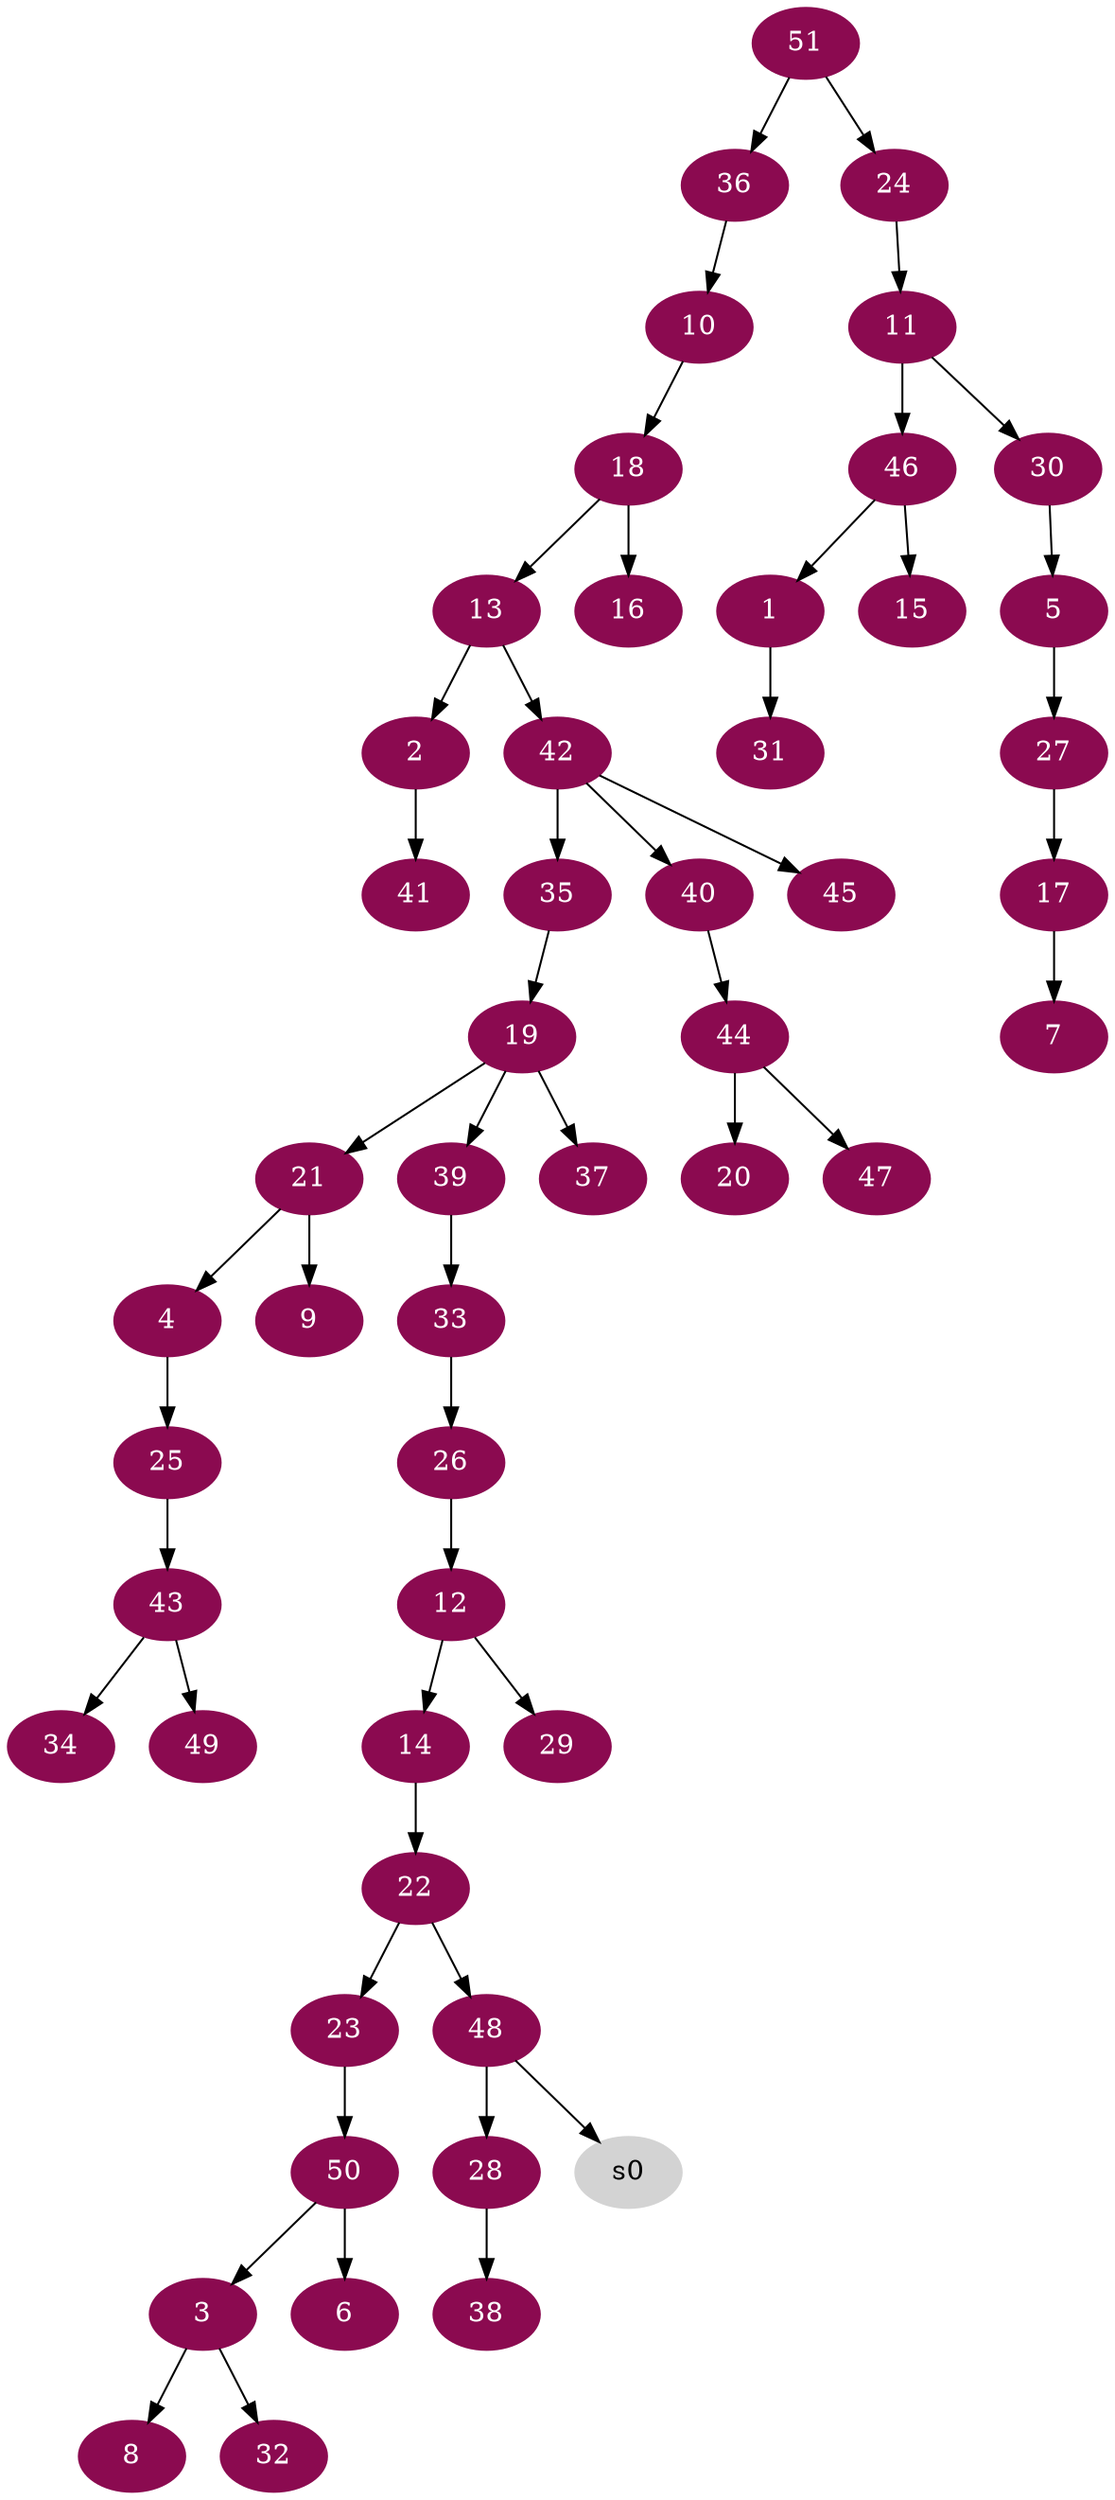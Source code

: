 digraph G {
node [color=deeppink4, style=filled, fontcolor=white];
46 -> 1;
13 -> 2;
50 -> 3;
21 -> 4;
30 -> 5;
50 -> 6;
17 -> 7;
3 -> 8;
21 -> 9;
36 -> 10;
24 -> 11;
26 -> 12;
18 -> 13;
12 -> 14;
46 -> 15;
18 -> 16;
27 -> 17;
10 -> 18;
35 -> 19;
44 -> 20;
19 -> 21;
14 -> 22;
22 -> 23;
51 -> 24;
4 -> 25;
33 -> 26;
5 -> 27;
48 -> 28;
12 -> 29;
11 -> 30;
1 -> 31;
3 -> 32;
39 -> 33;
43 -> 34;
42 -> 35;
51 -> 36;
19 -> 37;
28 -> 38;
19 -> 39;
42 -> 40;
2 -> 41;
13 -> 42;
25 -> 43;
40 -> 44;
42 -> 45;
11 -> 46;
44 -> 47;
22 -> 48;
43 -> 49;
23 -> 50;
node [color=lightgrey, style=filled, fontcolor=black];
48 -> s0;
}
